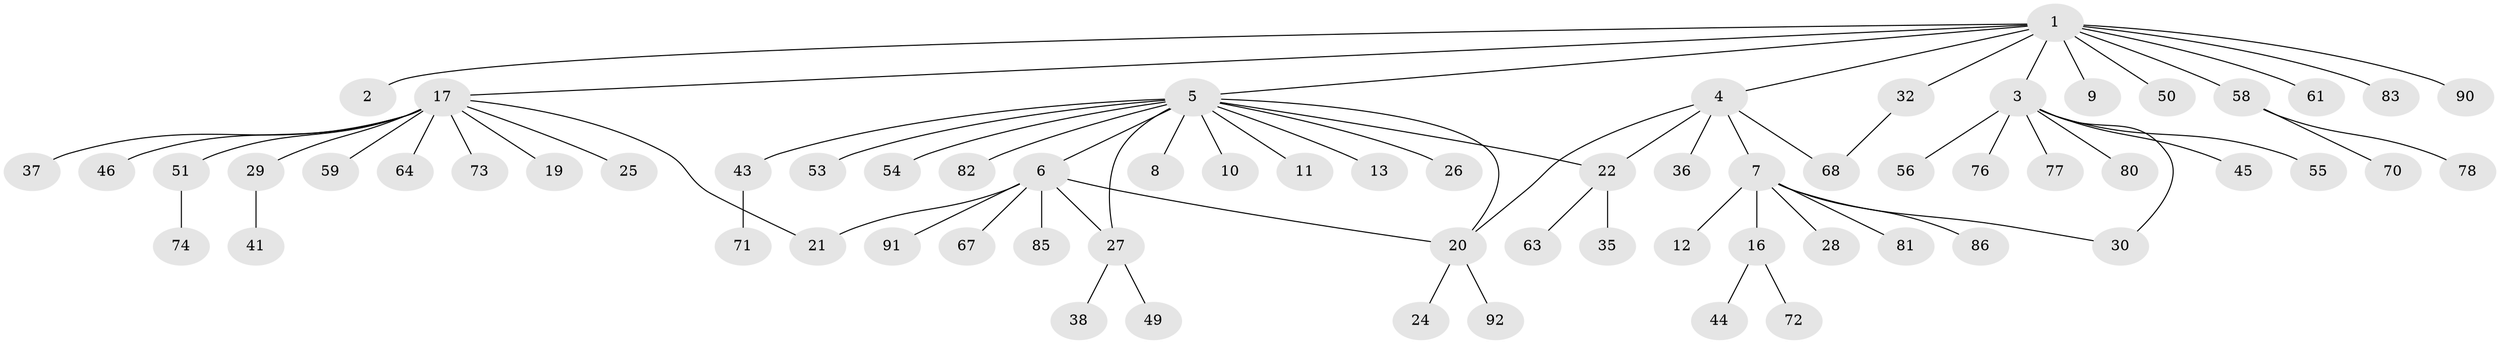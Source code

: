 // Generated by graph-tools (version 1.1) at 2025/23/03/03/25 07:23:54]
// undirected, 67 vertices, 73 edges
graph export_dot {
graph [start="1"]
  node [color=gray90,style=filled];
  1 [super="+15"];
  2;
  3 [super="+14"];
  4 [super="+39"];
  5 [super="+48"];
  6 [super="+47"];
  7 [super="+57"];
  8 [super="+34"];
  9;
  10 [super="+75"];
  11;
  12;
  13;
  16 [super="+18"];
  17 [super="+31"];
  19;
  20 [super="+23"];
  21 [super="+60"];
  22 [super="+62"];
  24;
  25 [super="+42"];
  26;
  27 [super="+33"];
  28;
  29 [super="+40"];
  30;
  32 [super="+69"];
  35;
  36;
  37;
  38 [super="+52"];
  41;
  43 [super="+66"];
  44;
  45;
  46 [super="+84"];
  49;
  50;
  51 [super="+89"];
  53;
  54;
  55 [super="+79"];
  56;
  58;
  59;
  61;
  63 [super="+65"];
  64;
  67 [super="+87"];
  68;
  70;
  71;
  72;
  73;
  74;
  76;
  77;
  78;
  80;
  81;
  82 [super="+88"];
  83;
  85;
  86;
  90;
  91;
  92;
  1 -- 2;
  1 -- 3;
  1 -- 4;
  1 -- 5;
  1 -- 9;
  1 -- 58;
  1 -- 61;
  1 -- 83;
  1 -- 90;
  1 -- 32;
  1 -- 50;
  1 -- 17;
  3 -- 30;
  3 -- 45;
  3 -- 55;
  3 -- 56;
  3 -- 76;
  3 -- 77;
  3 -- 80;
  4 -- 7;
  4 -- 20;
  4 -- 22;
  4 -- 36;
  4 -- 68;
  5 -- 6;
  5 -- 8;
  5 -- 10;
  5 -- 11;
  5 -- 13;
  5 -- 22;
  5 -- 26;
  5 -- 27;
  5 -- 43;
  5 -- 53;
  5 -- 54;
  5 -- 82;
  5 -- 20;
  6 -- 21;
  6 -- 67;
  6 -- 91;
  6 -- 27;
  6 -- 20;
  6 -- 85;
  7 -- 12;
  7 -- 16;
  7 -- 28;
  7 -- 30;
  7 -- 81;
  7 -- 86;
  16 -- 72;
  16 -- 44;
  17 -- 19;
  17 -- 21;
  17 -- 25;
  17 -- 29;
  17 -- 37;
  17 -- 51;
  17 -- 59;
  17 -- 64;
  17 -- 73;
  17 -- 46;
  20 -- 24;
  20 -- 92;
  22 -- 35;
  22 -- 63;
  27 -- 49;
  27 -- 38;
  29 -- 41;
  32 -- 68;
  43 -- 71;
  51 -- 74;
  58 -- 70;
  58 -- 78;
}
